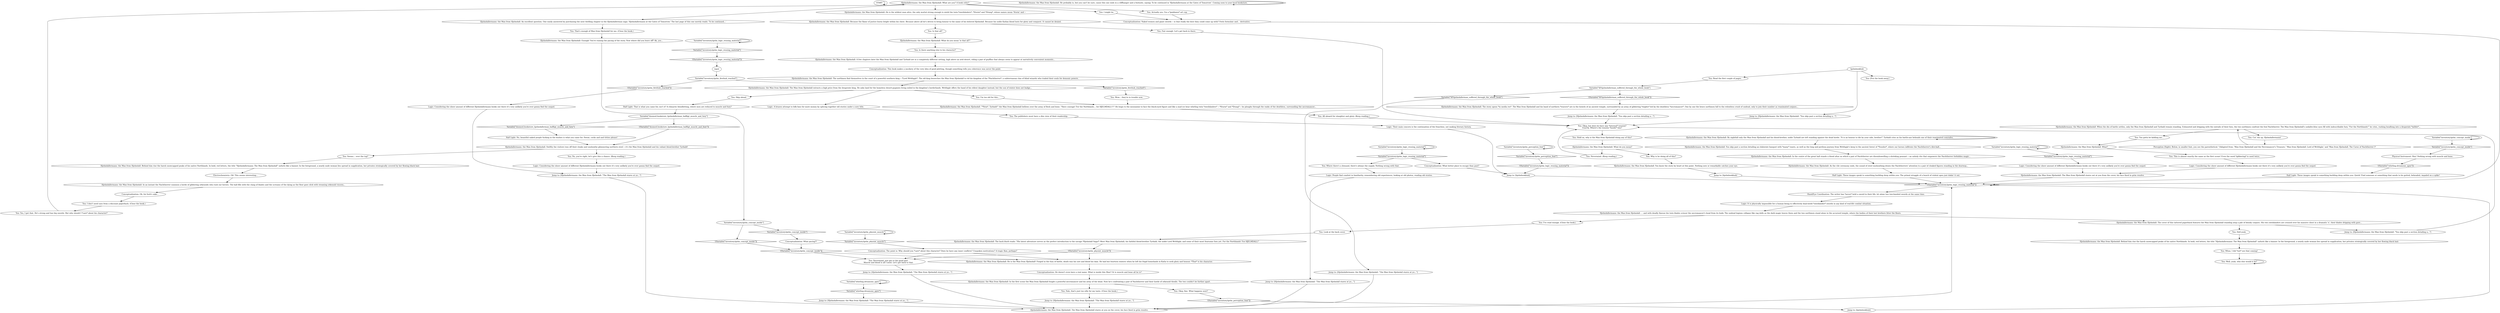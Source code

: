 # INVENTORY / HJELMDALLERMANN
# Hjelmdallermann: the Man from Hjelmdall. A latter introductory book for beginners.
# ==================================================
digraph G {
	  0 [label="START"];
	  1 [label="input"];
	  2 [label="Logic: Considering the sheer amount of different Hjelmdallermann books out there it's very unlikely you're ever gonna find the sequel."];
	  3 [label="Logic: Considering the sheer amount of different Hjelmdallermann books out there it's very unlikely you're ever gonna find the sequel."];
	  4 [label="Hjelmdallermann: the Man from Hjelmdall: In the first scene the Man from Hjelmdall fought a powerful necromancer and his army of the dead. Now he's confronting a pair of Nachtherrer and their horde of orkenoid thralls. The two couldn't be further apart."];
	  5 [label="Variable[\"inventory.hjelm_concept_inside\"]"];
	  6 [label="Variable[\"inventory.hjelm_concept_inside\"]", shape=diamond];
	  7 [label="!(Variable[\"inventory.hjelm_concept_inside\"])", shape=diamond];
	  8 [label="Jump to: [Hjelmdallermann: the Man from Hjelmdall: \"You skip past a section detailing a...\"]"];
	  9 [label="You: Look at the back cover."];
	  10 [label="Jump to: [Hjelmdallermann: the Man from Hjelmdall: \"The Man from Hjelmdall stares at yo...\"]"];
	  11 [label="Half Light: These images speak to something burbling deep within you: The primal struggle of a bunch of violent apes just dukin' it out."];
	  12 [label="Half Light: That is what you came for, isn't it? A climactic bloodletting, where men are reduced to muscle and fury?"];
	  13 [label="Hjelmdallermann: the Man from Hjelmdall: A few chapters later the Man from Hjelmdall and Tyrbald are in a completely different setting, high above an arid desert, riding a pair of gryffins that always seem to appear at narratively convenient moments..."];
	  14 [label="Hjelmdallermann: the Man from Hjelmdall: He is the Man from Hjelmdall! Forged in the fury of battle, death was his sire and blood his dam. He had but fourteen winters when he left his frigid homelands in Katla to seek glory and honour. *That* is his character."];
	  15 [label="You: Okay, but does he have any *internal* tension?\nExactly. Where's the tension *inside* him?
"];
	  16 [label="Hjelmdallermann: the Man from Hjelmdall: You skip past a section detailing an elaborate banquet with *many* toasts, as well as the long and perilous journey from Wrôthgär's keep to the ancient forest of *Yezzdor*, where our heroes infiltrate the Nachtherrer's dire-hall..."];
	  17 [label="You: Wow... they're in trouble now."];
	  18 [label="Hjelmdallermann: the Man from Hjelmdall: The Man from Hjelmdall stares out at you from the cover, his face fixed in grim resolve."];
	  19 [label="Jump to: [Hjelmdallermann: the Man from Hjelmdall: \"The Man from Hjelmdall stares at yo...\"]"];
	  20 [label="Jump to: [Hjelmdallermann: the Man from Hjelmdall: \"You skip past a section detailing a...\"]"];
	  21 [label="Hjelmdallermann: the Man from Hjelmdall: By nightfall only the Man from Hjelmdall and his blood-brother, noble Tyrbald are left standing against the dead horde. \"It is an honour to die by your side, brother!\" Tyrbald cries as his battle-axe beheads one of their reanimated comrades."];
	  22 [label="You: I'm too old for this..."];
	  23 [label="You: All aboard for slaughter and glory. (Keep reading.)"];
	  24 [label="Hand/Eye Coordination: The writer has *never* held a sword in their life, let alone two two-handed swords at the same time."];
	  25 [label="Logic: Considering the sheer amount of different Hjelmdallermann books out there it's very unlikely you're ever gonna find the sequel."];
	  26 [label="Hjelmdallermann: the Man from Hjelmdall: The cover of this tattered paperback features the Man from Hjelmdall standing atop a pile of bloody corpses. His two zweihänders are crossed over his massive chest in a dramatic 'x', their blades dripping with gore..."];
	  27 [label="You: Skip ahead."];
	  28 [label="You: Hold on, why is the Man from Hjelmdall doing any of this?"];
	  29 [label="Hjelmdallermann: the Man from Hjelmdall: He is the wildest man alive, the only mortal strong enough to wield the twin-*zweihänders*, *Sturm* and *Drang*, whose names mean 'Storm' and --"];
	  30 [label="You: I don't need sass from a discount paperback. (Close the book.)"];
	  31 [label="Hjelmdallermann: the Man from Hjelmdall: When the din of battle settles, only the Man from Hjelmdall and Tyrbald remain standing. Exhausted and dripping with the entrails of their foes, the two northmen confront the foul Nachtherrer. The Man from Hjelmdall's sodalite-blue eyes fill with indescribable fury. \"For the Northlands!\" he cries, rushing headlong into a desperate *mêlée*..."];
	  32 [label="Variable[\"inventory.hjelm_perception_font\"]"];
	  33 [label="Variable[\"inventory.hjelm_perception_font\"]", shape=diamond];
	  34 [label="!(Variable[\"inventory.hjelm_perception_font\"])", shape=diamond];
	  35 [label="Hjelmdallermann: the Man from Hjelmdall: An excellent question. One easily answered by purchasing the next thrilling chapter in the Hjelmdallerman saga: 'Hjelmdallermann at the Gates of Tomorrow.' The last page of this one merely reads: 'To be continued...'"];
	  36 [label="You: No, you're right, let's give this a chance. (Keep reading.)"];
	  37 [label="You: Well, yeah, who else would it be?"];
	  38 [label="Hjelmdallermann: the Man from Hjelmdall: In an instant the Nachtherrer summon a horde of gibbering orkenoids who rush our heroes. The hall fills with the clang of blades and the screams of the dying as the floor goes slick with steaming orkenoid viscera..."];
	  39 [label="Conceptualization: Naked women and giant swords -- is that really the best they could come up with? Feels formulaic and... derivative."];
	  40 [label="Hjelmdallermann: the Man from Hjelmdall: Enough! You're ruining the pacing of the story. Now where did you leave off? Ah, yes..."];
	  41 [label="Jump to: [Hjelmdallermann: the Man from Hjelmdall: \"The Man from Hjelmdall stares at yo...\"]"];
	  42 [label="Hjelmdallermann: the Man from Hjelmdall: You know the story by heart at this point. Nothing new or remarkable catches your eye."];
	  43 [label="Hjelmdallermann: the Man from Hjelmdall: Because the flame of justice burns bright within his chest. Because above all he's driven to bring honour to the name of his beloved Hjelmdall. Because his noble Katlan blood lusts for glory and conquest. It cannot be denied."];
	  44 [label="You: Yes, I get that. He's strong and has big swords. But why should I *care* about his character?"];
	  45 [label="Jump to: [Hjelmdallermann: the Man from Hjelmdall: \"The Man from Hjelmdall stares at yo...\"]"];
	  46 [label="Conceptualization: What better place to escape than past?"];
	  47 [label="You: The publishers must have a dim view of their readership."];
	  48 [label="Variable[\"inventory.hjelm_logic_reusing_material\"]"];
	  49 [label="Variable[\"inventory.hjelm_logic_reusing_material\"]", shape=diamond];
	  50 [label="!(Variable[\"inventory.hjelm_logic_reusing_material\"])", shape=diamond];
	  51 [label="Logic: A brazen attempt to bilk fans for more money by splicing together old stories under a new title."];
	  52 [label="You: That's enough of Man from Hjelmdall for me. (Close the book.)"];
	  53 [label="Variable[\"inventory.hjelm_logic_reusing_material\"]"];
	  54 [label="Variable[\"inventory.hjelm_logic_reusing_material\"]", shape=diamond];
	  55 [label="!(Variable[\"inventory.hjelm_logic_reusing_material\"])", shape=diamond];
	  56 [label="Logic: Considering the sheer amount of different Hjelmdallermann books out there it's very unlikely you're ever gonna find the sequel."];
	  57 [label="Jump to: [Hjelmdallermann: the Man from Hjelmdall: \"You skip past a section detailing a...\"]"];
	  58 [label="You: Hell yeah."];
	  59 [label="You: Seems... over the top?"];
	  60 [label="You: Whoa. I did *not* see that coming!"];
	  61 [label="Variable[\"whirling.dreamone_apes\"]"];
	  62 [label="Variable[\"whirling.dreamone_apes\"]", shape=diamond];
	  63 [label="!(Variable[\"whirling.dreamone_apes\"])", shape=diamond];
	  64 [label="Variable[\"inventory.hjelm_physint_muscle\"]"];
	  65 [label="Variable[\"inventory.hjelm_physint_muscle\"]", shape=diamond];
	  66 [label="!(Variable[\"inventory.hjelm_physint_muscle\"])", shape=diamond];
	  67 [label="Perception (Sight): Below, in smaller font, you see the parenthetical: \"(Adapted from: 'Man from Hjelmdall and the Necromancer's Treasure,' 'Man from Hjelmdall: Lord of Wrôthgär,' and 'Man from Hjelmdall: The Curse of Nachtherrer.')\""];
	  68 [label="Hjelmdallermann: the Man from Hjelmdall: He probably is, but you can't be sure, cause this one ends in a cliffhanger and a footnote, saying: To be continued in 'Hjelmdallermann at the Gates of Tomorrow'. Coming soon to your local bookstore."];
	  69 [label="Variable[\"inventory.hjelm_logic_reusing_material\"]"];
	  70 [label="Variable[\"inventory.hjelm_logic_reusing_material\"]", shape=diamond];
	  71 [label="!(Variable[\"inventory.hjelm_logic_reusing_material\"])", shape=diamond];
	  72 [label="hjelmbookhub"];
	  73 [label="Hjelmdallermann: the Man from Hjelmdall: What do you mean?"];
	  74 [label="You: Nevermind. (Keep reading.)"];
	  75 [label="Hjelmdallermann: the Man from Hjelmdall: In the centre of the great hall stands a blood altar on which a pair of Nachtherrer are disembowelling a shrieking peasant -- an unholy rite that empowers the Nachtherrer forbidden magic..."];
	  76 [label="Jump to: [Hjelmdallermann: the Man from Hjelmdall: \"The Man from Hjelmdall stares at yo...\"]"];
	  77 [label="Jump to: [hjelmbookhub]"];
	  78 [label="Variable[\"doomed.bookstore_hjelmdallerman_halfligt_muscle_and_fury\"]"];
	  79 [label="Variable[\"doomed.bookstore_hjelmdallerman_halfligt_muscle_and_fury\"]", shape=diamond];
	  80 [label="!(Variable[\"doomed.bookstore_hjelmdallerman_halfligt_muscle_and_fury\"])", shape=diamond];
	  81 [label="You: Read the first couple of pages."];
	  82 [label="You: Fair enough. Let's get back in there."];
	  83 [label="Conceptualization: What pacing?!"];
	  84 [label="Jump to: [hjelmbookhub]"];
	  85 [label="Hjelmdallermann: the Man from Hjelmdall: The Man from Hjelmdall stares at you on the cover, his face fixed in grim resolve."];
	  86 [label="Hjelmdallermann: the Man from Hjelmdall: What?"];
	  87 [label="Physical Instrument: Hey! Nothing wrong with muscle and bone."];
	  88 [label="Conceptualization: The point is: Why should you *care* about this character? Does he have any inner conflicts? Unspoken motivations? A tragic flaw, perhaps?"];
	  89 [label="Variable[\"inventory.hjelm_firsthub_reached\"]"];
	  90 [label="Variable[\"inventory.hjelm_firsthub_reached\"]", shape=diamond];
	  91 [label="!(Variable[\"inventory.hjelm_firsthub_reached\"])", shape=diamond];
	  92 [label="Logic: It is physically impossible for a human being to effectively dual-wield *zweihänder* swords in any kind of real-life combat situation."];
	  93 [label="Half Light: No, beautiful naked people fucking in the bushes is what you came for. Sweat, cocks and and titties please!"];
	  94 [label="Hjelmdallermann: the Man from Hjelmdall: ... and with deadly finesse his twin blades scissor the necromancer's head from its body. The undead legions collapse like rag dolls as the dark magic leaves them and the two northmen stand alone in the accursed temple, where the bodies of their lost brothers litter the floors."];
	  95 [label="You: Is there anything else to his character?"];
	  96 [label="You: Nah, that's just too silly for my taste. (Close the book.)"];
	  97 [label="Jump to: [Hjelmdallermann: the Man from Hjelmdall: \"The Man from Hjelmdall stares at yo...\"]"];
	  98 [label="Hjelmdallermann: the Man from Hjelmdall: The Man from Hjelmdall extracts a high price from the desperate king. He asks land for the homeless desert-pygmies living exiled in the kingdom's borderlands. Wrôthgär offers the hand of his eldest daughter instead, but the son of winter does not budge..."];
	  99 [label="You: You gotta be kidding me..."];
	  100 [label="Conceptualization: He doesn't even have a real name. What is inside this Man? Or is muscle and bone all he is?"];
	  101 [label="Electrochemistry: Oh! This seems interesting..."];
	  102 [label="Jump to: [hjelmbookhub]"];
	  103 [label="You: [Put the book away.]"];
	  104 [label="Logic: Their main concern is the continuation of the franchise, not making literary history."];
	  105 [label="Hjelmdallermann: the Man from Hjelmdall: As the vile ceremony ends, the sound of steel unsheathing draws the Nachtherrers' attention to a pair of cloaked figures standing in the doorway..."];
	  106 [label="Hjelmdallermann: the Man from Hjelmdall: The northmen find themselves in the court of a powerful southern king -- *Lord Wrôthgär*. The old king beseeches the Man from Hjelmdall to rid his kingdom of the *Nachtherrer*, a subterranean clan of blind wizards who traded their souls for demonic powers."];
	  107 [label="Hjelmdallermann: the Man from Hjelmdall: What are you? A book critic?"];
	  108 [label="You: Actually yes, I'm a *goddamn* art cop."];
	  109 [label="Hjelmdallermann: the Man from Hjelmdall: \"*Nein*, Tyrbald!\" the Man from Hjelmdall bellows over the army of flesh and bone. \"Have courage! For the Northlands... for HJELMDALL!!!\" He leaps to the mezzanine to face the black-eyed figure and like a mad ice bear whirling twin *zweihänders* -- *Sturm* and *Drang* -- he ploughs through the ranks of the deathless, surrounding the necromancer..."];
	  110 [label="You: Nevermind, just get to the good part.\nMuscle and blood is all I need. Let's get back to that."];
	  111 [label="Hjelmdallermann: the Man from Hjelmdall: The story opens *in media res*. The Man from Hjelmdall and his band of northern *reavers* are in the bowels of an ancient temple, surrounded by an army of gibbering *wights* led by the deathless *necromancer*. One by one the brave northmen fall to the relentless crush of undead, only to join their number as reanimated corpses..."];
	  112 [label="Logic: People find comfort in familiarity, remembering old experiences, looking at old photos, reading old stories."];
	  113 [label="You: I've read enough. (Close the book.)"];
	  114 [label="Variable[\"inventory.hjelm_concept_inside\"]"];
	  115 [label="Variable[\"inventory.hjelm_concept_inside\"]", shape=diamond];
	  116 [label="!(Variable[\"inventory.hjelm_concept_inside\"])", shape=diamond];
	  117 [label="Hjelmdallermann: the Man from Hjelmdall: Behind him rise the harsh snowcapped peaks of his native Northlands. In bold, red letters, the title \"Hjelmdallermann: The Man from Hjelmdall\" unfurls like a banner. In the foreground, a nearly nude woman lies spread in supplication, her privates strategically covered by her flowing black hair."];
	  118 [label="You: Where there's a demand, there's always the supply. Nothing wrong with that."];
	  119 [label="You: Why is he doing all of this?"];
	  120 [label="You: Is that all?"];
	  121 [label="Hjelmdallermann: the Man from Hjelmdall: What do you mean 'is that all'?"];
	  122 [label="You: I might be."];
	  123 [label="Variable[\"XP.hjelmdallerman_suffered_through_the_whole_book\"]"];
	  124 [label="Variable[\"XP.hjelmdallerman_suffered_through_the_whole_book\"]", shape=diamond];
	  125 [label="!(Variable[\"XP.hjelmdallerman_suffered_through_the_whole_book\"])", shape=diamond];
	  126 [label="Hjelmdallermann: the Man from Hjelmdall: The back blurb reads: \"His latest adventure serves as the perfect introduction to the savage *Hjelmdall Saga*! Meet Man from Hjelmdall, his faithful blood-brother Tyrbald, the noble Lord Wrôthgär, and some of their most fearsome foes yet. For the Northlands! For HJELMDALL!\""];
	  127 [label="Hjelmdallermann: the Man from Hjelmdall: Behind him rise the harsh snowcapped peaks of his native Northlands. In bold, red letters, the title \"Hjelmdallermann: The Man from Hjelmdall\" unfurls like a banner. In the foreground, a nearly nude woman lies spread in supplication, her privates strategically covered by her flowing black hair."];
	  128 [label="You: Cut 'em up, Hjelmdallermann!"];
	  129 [label="You: Okay, fine. What happens next?"];
	  130 [label="Conceptualization: This book makes a mockery of the very idea of good plotting, though something tells you coherence was never the point."];
	  131 [label="Hjelmdallermann: the Man from Hjelmdall: Swiftly the visitors toss off their cloaks and unsheathe glimmering northern steel -- it's the Man from Hjelmdall and his valiant blood-brother Tyrbald!"];
	  132 [label="You: This is almost exactly the same as the first scene! Even the word *gibbering* is used twice."];
	  133 [label="Half Light: These images speak to something burbling deep within you: Quick! Find someone or something that needs to be gutted, beheaded, impaled on a spike!"];
	  134 [label="Conceptualization: Oh, for fuck's sake..."];
	  0 -> 0
	  1 -> 89
	  2 -> 18
	  3 -> 18
	  4 -> 96
	  4 -> 129
	  5 -> 5
	  5 -> 6
	  6 -> 87
	  7 -> 110
	  7 -> 14
	  8 -> 15
	  9 -> 126
	  10 -> 85
	  11 -> 71
	  12 -> 78
	  13 -> 130
	  14 -> 100
	  15 -> 28
	  16 -> 75
	  17 -> 109
	  18 -> 71
	  19 -> 85
	  20 -> 15
	  21 -> 16
	  21 -> 21
	  22 -> 109
	  23 -> 15
	  24 -> 92
	  25 -> 97
	  26 -> 57
	  26 -> 58
	  27 -> 12
	  28 -> 73
	  29 -> 43
	  30 -> 44
	  31 -> 128
	  31 -> 99
	  32 -> 32
	  32 -> 33
	  33 -> 50
	  34 -> 84
	  35 -> 52
	  36 -> 56
	  37 -> 37
	  38 -> 134
	  39 -> 71
	  40 -> 114
	  41 -> 85
	  42 -> 102
	  43 -> 120
	  43 -> 82
	  44 -> 107
	  45 -> 85
	  46 -> 77
	  47 -> 104
	  48 -> 48
	  48 -> 49
	  49 -> 118
	  49 -> 46
	  50 -> 77
	  51 -> 47
	  52 -> 40
	  53 -> 53
	  53 -> 54
	  54 -> 2
	  55 -> 1
	  56 -> 97
	  57 -> 15
	  58 -> 127
	  59 -> 117
	  60 -> 37
	  61 -> 61
	  61 -> 62
	  62 -> 10
	  63 -> 133
	  64 -> 64
	  64 -> 65
	  65 -> 88
	  66 -> 110
	  66 -> 14
	  67 -> 31
	  68 -> 68
	  69 -> 69
	  69 -> 70
	  70 -> 55
	  71 -> 24
	  72 -> 8
	  72 -> 81
	  72 -> 103
	  73 -> 74
	  73 -> 119
	  74 -> 15
	  75 -> 105
	  76 -> 85
	  77 -> 71
	  78 -> 80
	  78 -> 79
	  79 -> 93
	  80 -> 131
	  81 -> 123
	  82 -> 15
	  83 -> 7
	  84 -> 71
	  85 -> 71
	  86 -> 132
	  87 -> 63
	  88 -> 110
	  88 -> 14
	  89 -> 90
	  89 -> 91
	  90 -> 17
	  91 -> 25
	  92 -> 94
	  93 -> 131
	  94 -> 113
	  94 -> 26
	  95 -> 13
	  96 -> 76
	  97 -> 85
	  98 -> 51
	  98 -> 27
	  98 -> 22
	  99 -> 86
	  100 -> 4
	  101 -> 38
	  102 -> 71
	  104 -> 77
	  105 -> 11
	  106 -> 98
	  107 -> 122
	  107 -> 35
	  107 -> 108
	  107 -> 29
	  108 -> 39
	  109 -> 23
	  110 -> 19
	  111 -> 20
	  112 -> 45
	  113 -> 9
	  114 -> 115
	  114 -> 116
	  115 -> 83
	  116 -> 7
	  117 -> 101
	  118 -> 112
	  119 -> 42
	  120 -> 121
	  121 -> 95
	  122 -> 39
	  123 -> 124
	  123 -> 125
	  124 -> 41
	  125 -> 111
	  126 -> 66
	  127 -> 60
	  128 -> 67
	  129 -> 34
	  130 -> 106
	  131 -> 59
	  131 -> 36
	  132 -> 3
	  133 -> 71
	  134 -> 30
}

